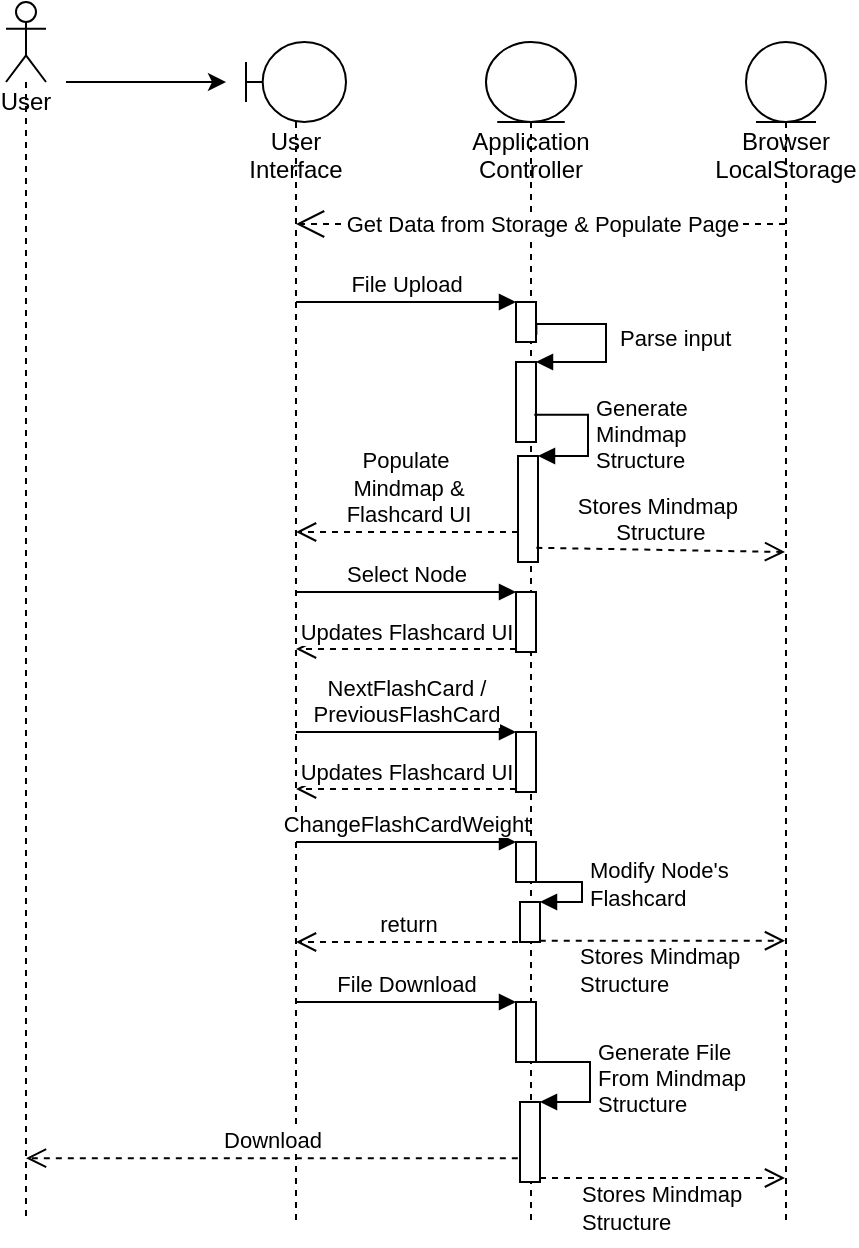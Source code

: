 <mxfile version="17.1.3" type="github">
  <diagram id="HTo3iiuKE1k7zcjPsBAO" name="Page-1">
    <mxGraphModel dx="518" dy="226" grid="1" gridSize="10" guides="1" tooltips="1" connect="1" arrows="1" fold="1" page="1" pageScale="1" pageWidth="850" pageHeight="1100" math="0" shadow="0">
      <root>
        <mxCell id="0" />
        <mxCell id="1" parent="0" />
        <mxCell id="6rk3nvtCwCU-dYlgrRcQ-2" value="User" style="shape=umlLifeline;participant=umlActor;perimeter=lifelinePerimeter;whiteSpace=wrap;html=1;container=1;collapsible=0;recursiveResize=0;verticalAlign=top;spacingTop=36;outlineConnect=0;" parent="1" vertex="1">
          <mxGeometry x="70" y="30" width="20" height="610" as="geometry" />
        </mxCell>
        <mxCell id="j_GEB-WDujwu8T-0Eor7-1" value="User Interface" style="shape=umlLifeline;participant=umlBoundary;perimeter=lifelinePerimeter;whiteSpace=wrap;html=1;container=1;collapsible=0;recursiveResize=0;verticalAlign=top;spacingTop=36;outlineConnect=0;" parent="1" vertex="1">
          <mxGeometry x="190" y="50" width="50" height="590" as="geometry" />
        </mxCell>
        <mxCell id="HTgOWwqf6wFu6e5VqC5Y-2" value="Application&lt;br&gt;Controller" style="shape=umlLifeline;participant=umlEntity;perimeter=lifelinePerimeter;whiteSpace=wrap;html=1;container=1;collapsible=0;recursiveResize=0;verticalAlign=top;spacingTop=36;outlineConnect=0;" vertex="1" parent="1">
          <mxGeometry x="310" y="50" width="45" height="590" as="geometry" />
        </mxCell>
        <mxCell id="HTgOWwqf6wFu6e5VqC5Y-10" value="" style="html=1;points=[];perimeter=orthogonalPerimeter;" vertex="1" parent="HTgOWwqf6wFu6e5VqC5Y-2">
          <mxGeometry x="15" y="130" width="10" height="20" as="geometry" />
        </mxCell>
        <mxCell id="HTgOWwqf6wFu6e5VqC5Y-13" value="" style="html=1;points=[];perimeter=orthogonalPerimeter;" vertex="1" parent="HTgOWwqf6wFu6e5VqC5Y-2">
          <mxGeometry x="15" y="160" width="10" height="40" as="geometry" />
        </mxCell>
        <mxCell id="HTgOWwqf6wFu6e5VqC5Y-14" value="&amp;nbsp;Parse input" style="edgeStyle=orthogonalEdgeStyle;html=1;align=left;spacingLeft=2;endArrow=block;rounded=0;entryX=1;entryY=0;exitX=1.017;exitY=0.822;exitDx=0;exitDy=0;exitPerimeter=0;" edge="1" target="HTgOWwqf6wFu6e5VqC5Y-13" parent="HTgOWwqf6wFu6e5VqC5Y-2" source="HTgOWwqf6wFu6e5VqC5Y-10">
          <mxGeometry relative="1" as="geometry">
            <mxPoint x="30" y="140" as="sourcePoint" />
            <Array as="points">
              <mxPoint x="60" y="141" />
              <mxPoint x="60" y="160" />
            </Array>
          </mxGeometry>
        </mxCell>
        <mxCell id="HTgOWwqf6wFu6e5VqC5Y-17" value="" style="html=1;points=[];perimeter=orthogonalPerimeter;" vertex="1" parent="HTgOWwqf6wFu6e5VqC5Y-2">
          <mxGeometry x="16" y="207" width="10" height="53" as="geometry" />
        </mxCell>
        <mxCell id="HTgOWwqf6wFu6e5VqC5Y-18" value="Generate&amp;nbsp;&lt;br&gt;Mindmap&amp;nbsp;&lt;br&gt;Structure&lt;br&gt;" style="edgeStyle=orthogonalEdgeStyle;html=1;align=left;spacingLeft=2;endArrow=block;rounded=0;entryX=1;entryY=0;exitX=0.914;exitY=0.659;exitDx=0;exitDy=0;exitPerimeter=0;" edge="1" target="HTgOWwqf6wFu6e5VqC5Y-17" parent="HTgOWwqf6wFu6e5VqC5Y-2" source="HTgOWwqf6wFu6e5VqC5Y-13">
          <mxGeometry relative="1" as="geometry">
            <mxPoint x="20" y="187" as="sourcePoint" />
            <Array as="points">
              <mxPoint x="51" y="186" />
              <mxPoint x="51" y="207" />
            </Array>
          </mxGeometry>
        </mxCell>
        <mxCell id="HTgOWwqf6wFu6e5VqC5Y-25" value="" style="html=1;points=[];perimeter=orthogonalPerimeter;" vertex="1" parent="HTgOWwqf6wFu6e5VqC5Y-2">
          <mxGeometry x="15" y="275" width="10" height="30" as="geometry" />
        </mxCell>
        <mxCell id="HTgOWwqf6wFu6e5VqC5Y-28" value="" style="html=1;points=[];perimeter=orthogonalPerimeter;" vertex="1" parent="HTgOWwqf6wFu6e5VqC5Y-2">
          <mxGeometry x="15" y="345" width="10" height="30" as="geometry" />
        </mxCell>
        <mxCell id="HTgOWwqf6wFu6e5VqC5Y-38" value="" style="html=1;points=[];perimeter=orthogonalPerimeter;" vertex="1" parent="HTgOWwqf6wFu6e5VqC5Y-2">
          <mxGeometry x="15" y="400" width="10" height="20" as="geometry" />
        </mxCell>
        <mxCell id="HTgOWwqf6wFu6e5VqC5Y-41" value="" style="html=1;points=[];perimeter=orthogonalPerimeter;" vertex="1" parent="HTgOWwqf6wFu6e5VqC5Y-2">
          <mxGeometry x="17" y="430" width="10" height="20" as="geometry" />
        </mxCell>
        <mxCell id="HTgOWwqf6wFu6e5VqC5Y-42" value="Modify Node&#39;s&lt;br&gt;Flashcard" style="edgeStyle=orthogonalEdgeStyle;html=1;align=left;spacingLeft=2;endArrow=block;rounded=0;entryX=1;entryY=0;" edge="1" target="HTgOWwqf6wFu6e5VqC5Y-41" parent="HTgOWwqf6wFu6e5VqC5Y-2">
          <mxGeometry relative="1" as="geometry">
            <mxPoint x="18" y="420" as="sourcePoint" />
            <Array as="points">
              <mxPoint x="48" y="420" />
            </Array>
          </mxGeometry>
        </mxCell>
        <mxCell id="HTgOWwqf6wFu6e5VqC5Y-43" value="return" style="html=1;verticalAlign=bottom;endArrow=open;dashed=1;endSize=8;rounded=0;" edge="1" parent="HTgOWwqf6wFu6e5VqC5Y-2" target="j_GEB-WDujwu8T-0Eor7-1">
          <mxGeometry relative="1" as="geometry">
            <mxPoint x="16" y="450" as="sourcePoint" />
            <mxPoint x="-64" y="450" as="targetPoint" />
          </mxGeometry>
        </mxCell>
        <mxCell id="HTgOWwqf6wFu6e5VqC5Y-51" value="" style="html=1;points=[];perimeter=orthogonalPerimeter;" vertex="1" parent="HTgOWwqf6wFu6e5VqC5Y-2">
          <mxGeometry x="15" y="480" width="10" height="30" as="geometry" />
        </mxCell>
        <mxCell id="HTgOWwqf6wFu6e5VqC5Y-54" value="" style="html=1;points=[];perimeter=orthogonalPerimeter;" vertex="1" parent="HTgOWwqf6wFu6e5VqC5Y-2">
          <mxGeometry x="17" y="530" width="10" height="40" as="geometry" />
        </mxCell>
        <mxCell id="HTgOWwqf6wFu6e5VqC5Y-55" value="Generate File&lt;br&gt;From Mindmap&lt;br&gt;Structure" style="edgeStyle=orthogonalEdgeStyle;html=1;align=left;spacingLeft=2;endArrow=block;rounded=0;entryX=1;entryY=0;" edge="1" target="HTgOWwqf6wFu6e5VqC5Y-54" parent="HTgOWwqf6wFu6e5VqC5Y-2">
          <mxGeometry relative="1" as="geometry">
            <mxPoint x="22" y="510" as="sourcePoint" />
            <Array as="points">
              <mxPoint x="52" y="510" />
            </Array>
          </mxGeometry>
        </mxCell>
        <mxCell id="HTgOWwqf6wFu6e5VqC5Y-4" value="Browser&lt;br&gt;LocalStorage" style="shape=umlLifeline;participant=umlEntity;perimeter=lifelinePerimeter;whiteSpace=wrap;html=1;container=1;collapsible=0;recursiveResize=0;verticalAlign=top;spacingTop=36;outlineConnect=0;" vertex="1" parent="1">
          <mxGeometry x="440" y="50" width="40" height="590" as="geometry" />
        </mxCell>
        <mxCell id="HTgOWwqf6wFu6e5VqC5Y-6" value="" style="endArrow=classic;html=1;rounded=0;" edge="1" parent="1">
          <mxGeometry width="50" height="50" relative="1" as="geometry">
            <mxPoint x="100" y="70" as="sourcePoint" />
            <mxPoint x="180" y="70" as="targetPoint" />
          </mxGeometry>
        </mxCell>
        <mxCell id="HTgOWwqf6wFu6e5VqC5Y-11" value="File Upload" style="html=1;verticalAlign=bottom;endArrow=block;entryX=0;entryY=0;rounded=0;" edge="1" target="HTgOWwqf6wFu6e5VqC5Y-10" parent="1" source="j_GEB-WDujwu8T-0Eor7-1">
          <mxGeometry relative="1" as="geometry">
            <mxPoint x="255" y="170" as="sourcePoint" />
          </mxGeometry>
        </mxCell>
        <mxCell id="HTgOWwqf6wFu6e5VqC5Y-22" value="Populate&amp;nbsp;&lt;br&gt;Mindmap &amp;amp;&lt;br&gt;Flashcard UI" style="html=1;verticalAlign=bottom;endArrow=open;dashed=1;endSize=8;rounded=0;" edge="1" parent="1">
          <mxGeometry relative="1" as="geometry">
            <mxPoint x="215.024" y="295.0" as="targetPoint" />
            <mxPoint x="326" y="295.0" as="sourcePoint" />
          </mxGeometry>
        </mxCell>
        <mxCell id="HTgOWwqf6wFu6e5VqC5Y-23" value="Stores Mindmap&amp;nbsp;&lt;br&gt;Structure" style="html=1;verticalAlign=bottom;endArrow=open;dashed=1;endSize=8;rounded=0;exitX=0.917;exitY=0.866;exitDx=0;exitDy=0;exitPerimeter=0;" edge="1" parent="1" source="HTgOWwqf6wFu6e5VqC5Y-17">
          <mxGeometry relative="1" as="geometry">
            <mxPoint x="459.5" y="305" as="targetPoint" />
            <mxPoint x="340" y="300" as="sourcePoint" />
          </mxGeometry>
        </mxCell>
        <mxCell id="HTgOWwqf6wFu6e5VqC5Y-24" value="Get Data from Storage &amp;amp; Populate Page" style="endArrow=open;endSize=12;dashed=1;html=1;rounded=0;" edge="1" parent="1">
          <mxGeometry width="160" relative="1" as="geometry">
            <mxPoint x="459.5" y="141.0" as="sourcePoint" />
            <mxPoint x="215.024" y="141.0" as="targetPoint" />
          </mxGeometry>
        </mxCell>
        <mxCell id="HTgOWwqf6wFu6e5VqC5Y-26" value="Select Node" style="html=1;verticalAlign=bottom;endArrow=block;entryX=0;entryY=0;rounded=0;" edge="1" target="HTgOWwqf6wFu6e5VqC5Y-25" parent="1" source="j_GEB-WDujwu8T-0Eor7-1">
          <mxGeometry relative="1" as="geometry">
            <mxPoint x="255" y="330" as="sourcePoint" />
          </mxGeometry>
        </mxCell>
        <mxCell id="HTgOWwqf6wFu6e5VqC5Y-27" value="Updates Flashcard UI" style="html=1;verticalAlign=bottom;endArrow=open;dashed=1;endSize=8;exitX=0;exitY=0.95;rounded=0;" edge="1" source="HTgOWwqf6wFu6e5VqC5Y-25" parent="1" target="j_GEB-WDujwu8T-0Eor7-1">
          <mxGeometry relative="1" as="geometry">
            <mxPoint x="255" y="406" as="targetPoint" />
          </mxGeometry>
        </mxCell>
        <mxCell id="HTgOWwqf6wFu6e5VqC5Y-29" value="NextFlashCard /&lt;br&gt;PreviousFlashCard" style="html=1;verticalAlign=bottom;endArrow=block;entryX=0;entryY=0;rounded=0;" edge="1" target="HTgOWwqf6wFu6e5VqC5Y-28" parent="1" source="j_GEB-WDujwu8T-0Eor7-1">
          <mxGeometry relative="1" as="geometry">
            <mxPoint x="255" y="380" as="sourcePoint" />
          </mxGeometry>
        </mxCell>
        <mxCell id="HTgOWwqf6wFu6e5VqC5Y-30" value="Updates Flashcard UI" style="html=1;verticalAlign=bottom;endArrow=open;dashed=1;endSize=8;exitX=0;exitY=0.95;rounded=0;" edge="1" parent="1">
          <mxGeometry relative="1" as="geometry">
            <mxPoint x="215.024" y="423.5" as="targetPoint" />
            <mxPoint x="325" y="423.5" as="sourcePoint" />
          </mxGeometry>
        </mxCell>
        <mxCell id="HTgOWwqf6wFu6e5VqC5Y-39" value="ChangeFlashCardWeight" style="html=1;verticalAlign=bottom;endArrow=block;entryX=0;entryY=0;rounded=0;" edge="1" target="HTgOWwqf6wFu6e5VqC5Y-38" parent="1" source="j_GEB-WDujwu8T-0Eor7-1">
          <mxGeometry relative="1" as="geometry">
            <mxPoint x="256" y="450" as="sourcePoint" />
          </mxGeometry>
        </mxCell>
        <mxCell id="HTgOWwqf6wFu6e5VqC5Y-52" value="File Download" style="html=1;verticalAlign=bottom;endArrow=block;entryX=0;entryY=0;rounded=0;" edge="1" target="HTgOWwqf6wFu6e5VqC5Y-51" parent="1" source="j_GEB-WDujwu8T-0Eor7-1">
          <mxGeometry relative="1" as="geometry">
            <mxPoint x="255" y="530" as="sourcePoint" />
          </mxGeometry>
        </mxCell>
        <mxCell id="HTgOWwqf6wFu6e5VqC5Y-56" value="Download" style="html=1;verticalAlign=bottom;endArrow=open;dashed=1;endSize=8;rounded=0;exitX=-0.109;exitY=0.702;exitDx=0;exitDy=0;exitPerimeter=0;" edge="1" parent="1" source="HTgOWwqf6wFu6e5VqC5Y-54" target="6rk3nvtCwCU-dYlgrRcQ-2">
          <mxGeometry relative="1" as="geometry">
            <mxPoint x="320" y="610" as="sourcePoint" />
            <mxPoint x="240" y="610" as="targetPoint" />
          </mxGeometry>
        </mxCell>
        <mxCell id="HTgOWwqf6wFu6e5VqC5Y-57" value="" style="html=1;verticalAlign=bottom;endArrow=open;dashed=1;endSize=8;rounded=0;exitX=0.988;exitY=0.969;exitDx=0;exitDy=0;exitPerimeter=0;" edge="1" parent="1" source="HTgOWwqf6wFu6e5VqC5Y-41" target="HTgOWwqf6wFu6e5VqC5Y-4">
          <mxGeometry relative="1" as="geometry">
            <mxPoint x="425" y="510" as="sourcePoint" />
            <mxPoint x="345" y="510" as="targetPoint" />
          </mxGeometry>
        </mxCell>
        <mxCell id="HTgOWwqf6wFu6e5VqC5Y-60" value="&lt;span style=&quot;color: rgb(0, 0, 0); font-family: helvetica; font-size: 11px; font-style: normal; font-weight: 400; letter-spacing: normal; text-align: center; text-indent: 0px; text-transform: none; word-spacing: 0px; background-color: rgb(255, 255, 255); display: inline; float: none;&quot;&gt;Stores Mindmap&amp;nbsp;&lt;/span&gt;&lt;br style=&quot;color: rgb(0, 0, 0); font-family: helvetica; font-size: 11px; font-style: normal; font-weight: 400; letter-spacing: normal; text-align: center; text-indent: 0px; text-transform: none; word-spacing: 0px;&quot;&gt;&lt;span style=&quot;color: rgb(0, 0, 0); font-family: helvetica; font-size: 11px; font-style: normal; font-weight: 400; letter-spacing: normal; text-align: center; text-indent: 0px; text-transform: none; word-spacing: 0px; background-color: rgb(255, 255, 255); display: inline; float: none;&quot;&gt;Structure&lt;/span&gt;" style="text;whiteSpace=wrap;html=1;" vertex="1" parent="1">
          <mxGeometry x="355" y="493" width="105" height="30" as="geometry" />
        </mxCell>
        <mxCell id="HTgOWwqf6wFu6e5VqC5Y-61" value="&lt;span style=&quot;color: rgb(0, 0, 0); font-family: helvetica; font-size: 11px; font-style: normal; font-weight: 400; letter-spacing: normal; text-align: center; text-indent: 0px; text-transform: none; word-spacing: 0px; background-color: rgb(255, 255, 255); display: inline; float: none;&quot;&gt;Stores Mindmap&amp;nbsp;&lt;/span&gt;&lt;br style=&quot;color: rgb(0, 0, 0); font-family: helvetica; font-size: 11px; font-style: normal; font-weight: 400; letter-spacing: normal; text-align: center; text-indent: 0px; text-transform: none; word-spacing: 0px;&quot;&gt;&lt;span style=&quot;color: rgb(0, 0, 0); font-family: helvetica; font-size: 11px; font-style: normal; font-weight: 400; letter-spacing: normal; text-align: center; text-indent: 0px; text-transform: none; word-spacing: 0px; background-color: rgb(255, 255, 255); display: inline; float: none;&quot;&gt;Structure&lt;/span&gt;" style="text;whiteSpace=wrap;html=1;" vertex="1" parent="1">
          <mxGeometry x="356" y="612" width="110" height="40" as="geometry" />
        </mxCell>
        <mxCell id="HTgOWwqf6wFu6e5VqC5Y-62" value="" style="html=1;verticalAlign=bottom;endArrow=open;dashed=1;endSize=8;rounded=0;" edge="1" parent="1">
          <mxGeometry relative="1" as="geometry">
            <mxPoint x="337" y="618" as="sourcePoint" />
            <mxPoint x="459.5" y="618" as="targetPoint" />
          </mxGeometry>
        </mxCell>
      </root>
    </mxGraphModel>
  </diagram>
</mxfile>
